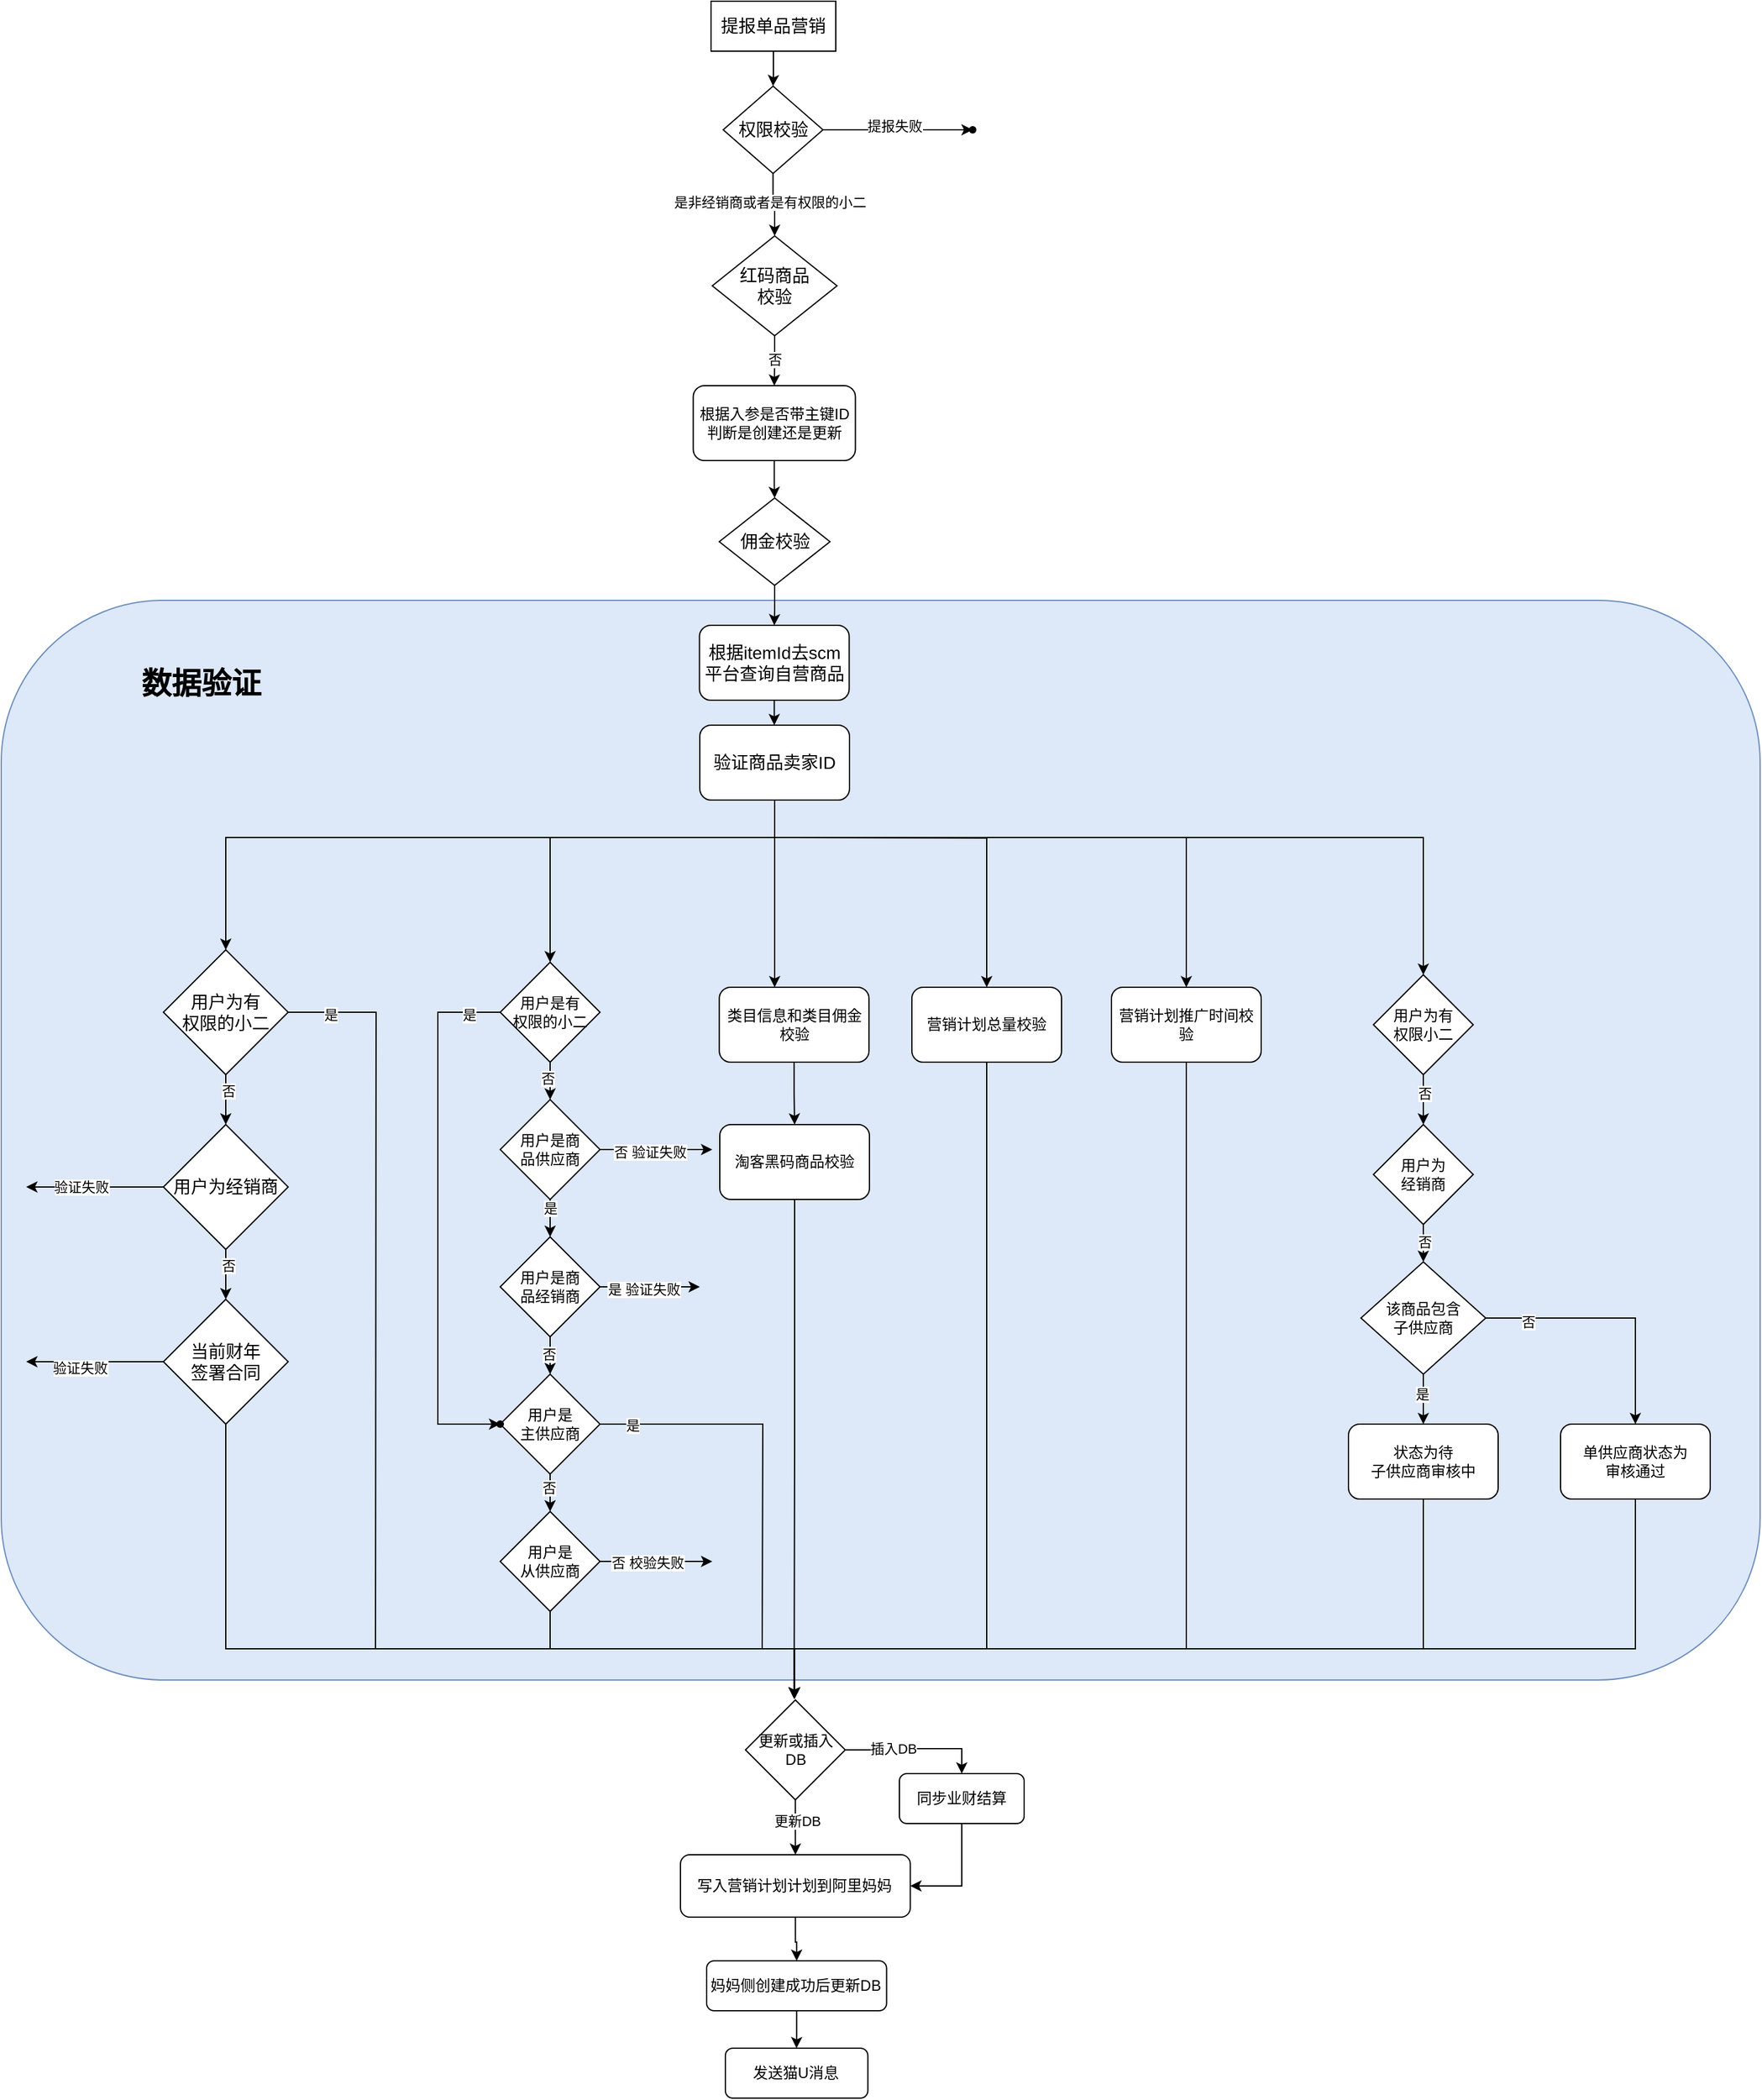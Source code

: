 <mxfile version="22.0.4" type="github">
  <diagram name="第 1 页" id="vyt3zkPWfdMzOAWHLXr0">
    <mxGraphModel dx="2074" dy="1120" grid="1" gridSize="10" guides="1" tooltips="1" connect="1" arrows="1" fold="1" page="1" pageScale="1" pageWidth="4681" pageHeight="3300" math="0" shadow="0">
      <root>
        <mxCell id="0" />
        <mxCell id="1" parent="0" />
        <mxCell id="nDfJRBq8Fqmn5yMmQ9gc-88" value="" style="rounded=1;whiteSpace=wrap;html=1;fillColor=#dde8f8;strokeColor=#6c8ebf;" parent="1" vertex="1">
          <mxGeometry x="400" y="590" width="1410" height="865" as="geometry" />
        </mxCell>
        <mxCell id="nDfJRBq8Fqmn5yMmQ9gc-7" value="" style="edgeStyle=orthogonalEdgeStyle;rounded=0;orthogonalLoop=1;jettySize=auto;html=1;" parent="1" source="nDfJRBq8Fqmn5yMmQ9gc-1" target="nDfJRBq8Fqmn5yMmQ9gc-6" edge="1">
          <mxGeometry relative="1" as="geometry" />
        </mxCell>
        <mxCell id="nDfJRBq8Fqmn5yMmQ9gc-8" value="是非经销商或者是有权限的小二" style="edgeLabel;html=1;align=center;verticalAlign=middle;resizable=0;points=[];" parent="nDfJRBq8Fqmn5yMmQ9gc-7" vertex="1" connectable="0">
          <mxGeometry x="-0.12" y="-3" relative="1" as="geometry">
            <mxPoint as="offset" />
          </mxGeometry>
        </mxCell>
        <mxCell id="nDfJRBq8Fqmn5yMmQ9gc-104" value="" style="edgeStyle=orthogonalEdgeStyle;rounded=0;orthogonalLoop=1;jettySize=auto;html=1;" parent="1" source="nDfJRBq8Fqmn5yMmQ9gc-1" target="nDfJRBq8Fqmn5yMmQ9gc-103" edge="1">
          <mxGeometry relative="1" as="geometry" />
        </mxCell>
        <mxCell id="nDfJRBq8Fqmn5yMmQ9gc-105" value="提报失败" style="edgeLabel;html=1;align=center;verticalAlign=middle;resizable=0;points=[];" parent="nDfJRBq8Fqmn5yMmQ9gc-104" vertex="1" connectable="0">
          <mxGeometry x="-0.051" y="3" relative="1" as="geometry">
            <mxPoint as="offset" />
          </mxGeometry>
        </mxCell>
        <mxCell id="nDfJRBq8Fqmn5yMmQ9gc-1" value="&lt;font style=&quot;font-size: 14px;&quot;&gt;权限校验&lt;/font&gt;" style="rhombus;whiteSpace=wrap;html=1;" parent="1" vertex="1">
          <mxGeometry x="978.74" y="178" width="80" height="70" as="geometry" />
        </mxCell>
        <mxCell id="nDfJRBq8Fqmn5yMmQ9gc-109" value="" style="edgeStyle=orthogonalEdgeStyle;rounded=0;orthogonalLoop=1;jettySize=auto;html=1;" parent="1" source="nDfJRBq8Fqmn5yMmQ9gc-6" target="nDfJRBq8Fqmn5yMmQ9gc-108" edge="1">
          <mxGeometry relative="1" as="geometry" />
        </mxCell>
        <mxCell id="nDfJRBq8Fqmn5yMmQ9gc-110" value="否" style="edgeLabel;html=1;align=center;verticalAlign=middle;resizable=0;points=[];" parent="nDfJRBq8Fqmn5yMmQ9gc-109" vertex="1" connectable="0">
          <mxGeometry x="-0.071" relative="1" as="geometry">
            <mxPoint as="offset" />
          </mxGeometry>
        </mxCell>
        <mxCell id="nDfJRBq8Fqmn5yMmQ9gc-6" value="&lt;font style=&quot;font-size: 14px;&quot;&gt;红码商品&lt;br&gt;校验&lt;/font&gt;" style="rhombus;whiteSpace=wrap;html=1;" parent="1" vertex="1">
          <mxGeometry x="969.99" y="298" width="100" height="80" as="geometry" />
        </mxCell>
        <mxCell id="nDfJRBq8Fqmn5yMmQ9gc-112" value="" style="edgeStyle=orthogonalEdgeStyle;rounded=0;orthogonalLoop=1;jettySize=auto;html=1;" parent="1" source="nDfJRBq8Fqmn5yMmQ9gc-11" target="nDfJRBq8Fqmn5yMmQ9gc-12" edge="1">
          <mxGeometry relative="1" as="geometry" />
        </mxCell>
        <mxCell id="nDfJRBq8Fqmn5yMmQ9gc-11" value="&lt;font style=&quot;&quot;&gt;&lt;font style=&quot;font-size: 14px;&quot;&gt;佣金校验&lt;/font&gt;&lt;br&gt;&lt;/font&gt;" style="rhombus;whiteSpace=wrap;html=1;" parent="1" vertex="1">
          <mxGeometry x="975.61" y="508" width="88.75" height="70" as="geometry" />
        </mxCell>
        <mxCell id="nDfJRBq8Fqmn5yMmQ9gc-113" value="" style="edgeStyle=orthogonalEdgeStyle;rounded=0;orthogonalLoop=1;jettySize=auto;html=1;" parent="1" source="nDfJRBq8Fqmn5yMmQ9gc-12" target="nDfJRBq8Fqmn5yMmQ9gc-13" edge="1">
          <mxGeometry relative="1" as="geometry" />
        </mxCell>
        <mxCell id="nDfJRBq8Fqmn5yMmQ9gc-12" value="&lt;font style=&quot;font-size: 14px;&quot;&gt;根据itemId去scm平台查询自营商品&lt;/font&gt;" style="rounded=1;whiteSpace=wrap;html=1;" parent="1" vertex="1">
          <mxGeometry x="959.74" y="610" width="120" height="60" as="geometry" />
        </mxCell>
        <mxCell id="nDfJRBq8Fqmn5yMmQ9gc-119" value="" style="edgeStyle=orthogonalEdgeStyle;rounded=0;orthogonalLoop=1;jettySize=auto;html=1;entryX=0.5;entryY=0;entryDx=0;entryDy=0;" parent="1" source="nDfJRBq8Fqmn5yMmQ9gc-13" target="nDfJRBq8Fqmn5yMmQ9gc-17" edge="1">
          <mxGeometry relative="1" as="geometry">
            <mxPoint x="1020" y="900" as="targetPoint" />
            <Array as="points">
              <mxPoint x="1020" y="780" />
              <mxPoint x="580" y="780" />
            </Array>
          </mxGeometry>
        </mxCell>
        <mxCell id="nDfJRBq8Fqmn5yMmQ9gc-121" value="" style="edgeStyle=orthogonalEdgeStyle;rounded=0;orthogonalLoop=1;jettySize=auto;html=1;" parent="1" source="nDfJRBq8Fqmn5yMmQ9gc-13" edge="1">
          <mxGeometry relative="1" as="geometry">
            <mxPoint x="840" y="880" as="targetPoint" />
            <Array as="points">
              <mxPoint x="1020" y="780" />
              <mxPoint x="840" y="780" />
            </Array>
          </mxGeometry>
        </mxCell>
        <mxCell id="nDfJRBq8Fqmn5yMmQ9gc-123" value="" style="edgeStyle=orthogonalEdgeStyle;rounded=0;orthogonalLoop=1;jettySize=auto;html=1;entryX=0.5;entryY=0;entryDx=0;entryDy=0;" parent="1" target="nDfJRBq8Fqmn5yMmQ9gc-85" edge="1">
          <mxGeometry relative="1" as="geometry">
            <mxPoint x="1020" y="780" as="sourcePoint" />
            <mxPoint x="1020" y="900" as="targetPoint" />
          </mxGeometry>
        </mxCell>
        <mxCell id="nDfJRBq8Fqmn5yMmQ9gc-125" value="" style="edgeStyle=orthogonalEdgeStyle;rounded=0;orthogonalLoop=1;jettySize=auto;html=1;entryX=0.5;entryY=0;entryDx=0;entryDy=0;" parent="1" source="nDfJRBq8Fqmn5yMmQ9gc-13" target="nDfJRBq8Fqmn5yMmQ9gc-89" edge="1">
          <mxGeometry relative="1" as="geometry">
            <mxPoint x="1020" y="900" as="targetPoint" />
            <Array as="points">
              <mxPoint x="1020" y="780" />
              <mxPoint x="1540" y="780" />
            </Array>
          </mxGeometry>
        </mxCell>
        <mxCell id="nDfJRBq8Fqmn5yMmQ9gc-129" value="" style="edgeStyle=orthogonalEdgeStyle;rounded=0;orthogonalLoop=1;jettySize=auto;html=1;" parent="1" source="nDfJRBq8Fqmn5yMmQ9gc-13" edge="1">
          <mxGeometry relative="1" as="geometry">
            <mxPoint x="1020" y="900" as="targetPoint" />
          </mxGeometry>
        </mxCell>
        <mxCell id="nDfJRBq8Fqmn5yMmQ9gc-131" value="" style="edgeStyle=orthogonalEdgeStyle;rounded=0;orthogonalLoop=1;jettySize=auto;html=1;" parent="1" source="nDfJRBq8Fqmn5yMmQ9gc-13" edge="1">
          <mxGeometry relative="1" as="geometry">
            <mxPoint x="1350" y="900" as="targetPoint" />
            <Array as="points">
              <mxPoint x="1020" y="780" />
              <mxPoint x="1350" y="780" />
            </Array>
          </mxGeometry>
        </mxCell>
        <mxCell id="nDfJRBq8Fqmn5yMmQ9gc-13" value="&lt;font style=&quot;font-size: 14px;&quot;&gt;验证商品卖家ID&lt;/font&gt;" style="rounded=1;whiteSpace=wrap;html=1;" parent="1" vertex="1">
          <mxGeometry x="960" y="690" width="120" height="60" as="geometry" />
        </mxCell>
        <mxCell id="nDfJRBq8Fqmn5yMmQ9gc-20" value="" style="edgeStyle=orthogonalEdgeStyle;rounded=0;orthogonalLoop=1;jettySize=auto;html=1;" parent="1" source="nDfJRBq8Fqmn5yMmQ9gc-17" target="nDfJRBq8Fqmn5yMmQ9gc-18" edge="1">
          <mxGeometry relative="1" as="geometry" />
        </mxCell>
        <mxCell id="nDfJRBq8Fqmn5yMmQ9gc-22" value="否" style="edgeLabel;html=1;align=center;verticalAlign=middle;resizable=0;points=[];" parent="nDfJRBq8Fqmn5yMmQ9gc-20" vertex="1" connectable="0">
          <mxGeometry x="-0.383" y="2" relative="1" as="geometry">
            <mxPoint as="offset" />
          </mxGeometry>
        </mxCell>
        <mxCell id="nDfJRBq8Fqmn5yMmQ9gc-40" value="" style="edgeStyle=orthogonalEdgeStyle;rounded=0;orthogonalLoop=1;jettySize=auto;html=1;endArrow=none;endFill=0;" parent="1" source="nDfJRBq8Fqmn5yMmQ9gc-17" edge="1">
          <mxGeometry relative="1" as="geometry">
            <mxPoint x="700" y="1430" as="targetPoint" />
          </mxGeometry>
        </mxCell>
        <mxCell id="nDfJRBq8Fqmn5yMmQ9gc-41" value="是" style="edgeLabel;html=1;align=center;verticalAlign=middle;resizable=0;points=[];" parent="nDfJRBq8Fqmn5yMmQ9gc-40" vertex="1" connectable="0">
          <mxGeometry x="-0.885" y="-2" relative="1" as="geometry">
            <mxPoint as="offset" />
          </mxGeometry>
        </mxCell>
        <mxCell id="nDfJRBq8Fqmn5yMmQ9gc-17" value="&lt;font style=&quot;font-size: 14px;&quot;&gt;用户为有&lt;br&gt;权限的小二&lt;/font&gt;" style="rhombus;whiteSpace=wrap;html=1;" parent="1" vertex="1">
          <mxGeometry x="530" y="870" width="100" height="100" as="geometry" />
        </mxCell>
        <mxCell id="nDfJRBq8Fqmn5yMmQ9gc-21" value="" style="edgeStyle=orthogonalEdgeStyle;rounded=0;orthogonalLoop=1;jettySize=auto;html=1;" parent="1" source="nDfJRBq8Fqmn5yMmQ9gc-18" target="nDfJRBq8Fqmn5yMmQ9gc-19" edge="1">
          <mxGeometry relative="1" as="geometry" />
        </mxCell>
        <mxCell id="nDfJRBq8Fqmn5yMmQ9gc-24" value="否" style="edgeLabel;html=1;align=center;verticalAlign=middle;resizable=0;points=[];" parent="nDfJRBq8Fqmn5yMmQ9gc-21" vertex="1" connectable="0">
          <mxGeometry x="-0.383" y="2" relative="1" as="geometry">
            <mxPoint as="offset" />
          </mxGeometry>
        </mxCell>
        <mxCell id="nDfJRBq8Fqmn5yMmQ9gc-45" value="" style="edgeStyle=orthogonalEdgeStyle;rounded=0;orthogonalLoop=1;jettySize=auto;html=1;" parent="1" source="nDfJRBq8Fqmn5yMmQ9gc-18" edge="1">
          <mxGeometry relative="1" as="geometry">
            <mxPoint x="420" y="1060" as="targetPoint" />
          </mxGeometry>
        </mxCell>
        <mxCell id="nDfJRBq8Fqmn5yMmQ9gc-46" value="验证失败" style="edgeLabel;html=1;align=center;verticalAlign=middle;resizable=0;points=[];" parent="nDfJRBq8Fqmn5yMmQ9gc-45" vertex="1" connectable="0">
          <mxGeometry x="0.213" y="-1" relative="1" as="geometry">
            <mxPoint as="offset" />
          </mxGeometry>
        </mxCell>
        <mxCell id="nDfJRBq8Fqmn5yMmQ9gc-18" value="&lt;font style=&quot;font-size: 14px;&quot;&gt;用户为经销商&lt;/font&gt;" style="rhombus;whiteSpace=wrap;html=1;" parent="1" vertex="1">
          <mxGeometry x="530" y="1010" width="100" height="100" as="geometry" />
        </mxCell>
        <mxCell id="nDfJRBq8Fqmn5yMmQ9gc-49" value="" style="edgeStyle=orthogonalEdgeStyle;rounded=0;orthogonalLoop=1;jettySize=auto;html=1;" parent="1" source="nDfJRBq8Fqmn5yMmQ9gc-19" edge="1">
          <mxGeometry relative="1" as="geometry">
            <mxPoint x="420" y="1200" as="targetPoint" />
          </mxGeometry>
        </mxCell>
        <mxCell id="nDfJRBq8Fqmn5yMmQ9gc-50" value="验证失败" style="edgeLabel;html=1;align=center;verticalAlign=middle;resizable=0;points=[];" parent="nDfJRBq8Fqmn5yMmQ9gc-49" vertex="1" connectable="0">
          <mxGeometry x="0.23" y="4" relative="1" as="geometry">
            <mxPoint as="offset" />
          </mxGeometry>
        </mxCell>
        <mxCell id="nDfJRBq8Fqmn5yMmQ9gc-139" value="" style="edgeStyle=orthogonalEdgeStyle;rounded=0;orthogonalLoop=1;jettySize=auto;html=1;" parent="1" source="nDfJRBq8Fqmn5yMmQ9gc-19" edge="1">
          <mxGeometry relative="1" as="geometry">
            <mxPoint x="1036" y="1470" as="targetPoint" />
            <Array as="points">
              <mxPoint x="580" y="1430" />
              <mxPoint x="1036" y="1430" />
            </Array>
          </mxGeometry>
        </mxCell>
        <mxCell id="nDfJRBq8Fqmn5yMmQ9gc-19" value="&lt;font style=&quot;font-size: 14px;&quot;&gt;当前财年&lt;br&gt;签署合同&lt;/font&gt;" style="rhombus;whiteSpace=wrap;html=1;" parent="1" vertex="1">
          <mxGeometry x="530" y="1150" width="100" height="100" as="geometry" />
        </mxCell>
        <mxCell id="nDfJRBq8Fqmn5yMmQ9gc-59" value="" style="edgeStyle=orthogonalEdgeStyle;rounded=0;orthogonalLoop=1;jettySize=auto;html=1;" parent="1" source="nDfJRBq8Fqmn5yMmQ9gc-51" target="nDfJRBq8Fqmn5yMmQ9gc-58" edge="1">
          <mxGeometry relative="1" as="geometry" />
        </mxCell>
        <mxCell id="nDfJRBq8Fqmn5yMmQ9gc-60" value="否" style="edgeLabel;html=1;align=center;verticalAlign=middle;resizable=0;points=[];" parent="nDfJRBq8Fqmn5yMmQ9gc-59" vertex="1" connectable="0">
          <mxGeometry x="0.307" y="-2" relative="1" as="geometry">
            <mxPoint as="offset" />
          </mxGeometry>
        </mxCell>
        <mxCell id="nDfJRBq8Fqmn5yMmQ9gc-75" value="" style="edgeStyle=orthogonalEdgeStyle;rounded=0;orthogonalLoop=1;jettySize=auto;html=1;" parent="1" source="nDfJRBq8Fqmn5yMmQ9gc-51" target="nDfJRBq8Fqmn5yMmQ9gc-74" edge="1">
          <mxGeometry relative="1" as="geometry">
            <Array as="points">
              <mxPoint x="750" y="920" />
              <mxPoint x="750" y="1250" />
            </Array>
          </mxGeometry>
        </mxCell>
        <mxCell id="nDfJRBq8Fqmn5yMmQ9gc-76" value="是" style="edgeLabel;html=1;align=center;verticalAlign=middle;resizable=0;points=[];" parent="nDfJRBq8Fqmn5yMmQ9gc-75" vertex="1" connectable="0">
          <mxGeometry x="-0.884" y="2" relative="1" as="geometry">
            <mxPoint as="offset" />
          </mxGeometry>
        </mxCell>
        <mxCell id="nDfJRBq8Fqmn5yMmQ9gc-51" value="用户是有&lt;br&gt;权限的小二" style="rhombus;whiteSpace=wrap;html=1;" parent="1" vertex="1">
          <mxGeometry x="800" y="880" width="80" height="80" as="geometry" />
        </mxCell>
        <mxCell id="nDfJRBq8Fqmn5yMmQ9gc-56" value="" style="edgeStyle=orthogonalEdgeStyle;rounded=0;orthogonalLoop=1;jettySize=auto;html=1;endArrow=none;endFill=0;" parent="1" source="nDfJRBq8Fqmn5yMmQ9gc-52" edge="1">
          <mxGeometry relative="1" as="geometry">
            <mxPoint x="1010" y="1430" as="targetPoint" />
          </mxGeometry>
        </mxCell>
        <mxCell id="nDfJRBq8Fqmn5yMmQ9gc-57" value="是" style="edgeLabel;html=1;align=center;verticalAlign=middle;resizable=0;points=[];" parent="nDfJRBq8Fqmn5yMmQ9gc-56" vertex="1" connectable="0">
          <mxGeometry x="-0.831" y="-1" relative="1" as="geometry">
            <mxPoint as="offset" />
          </mxGeometry>
        </mxCell>
        <mxCell id="nDfJRBq8Fqmn5yMmQ9gc-81" value="" style="edgeStyle=orthogonalEdgeStyle;rounded=0;orthogonalLoop=1;jettySize=auto;html=1;" parent="1" source="nDfJRBq8Fqmn5yMmQ9gc-52" target="nDfJRBq8Fqmn5yMmQ9gc-77" edge="1">
          <mxGeometry relative="1" as="geometry" />
        </mxCell>
        <mxCell id="nDfJRBq8Fqmn5yMmQ9gc-82" value="否" style="edgeLabel;html=1;align=center;verticalAlign=middle;resizable=0;points=[];" parent="nDfJRBq8Fqmn5yMmQ9gc-81" vertex="1" connectable="0">
          <mxGeometry x="0.24" y="-1" relative="1" as="geometry">
            <mxPoint as="offset" />
          </mxGeometry>
        </mxCell>
        <mxCell id="nDfJRBq8Fqmn5yMmQ9gc-52" value="用户是&lt;br&gt;主供应商" style="rhombus;whiteSpace=wrap;html=1;" parent="1" vertex="1">
          <mxGeometry x="800" y="1210" width="80" height="80" as="geometry" />
        </mxCell>
        <mxCell id="nDfJRBq8Fqmn5yMmQ9gc-63" value="" style="edgeStyle=orthogonalEdgeStyle;rounded=0;orthogonalLoop=1;jettySize=auto;html=1;" parent="1" source="nDfJRBq8Fqmn5yMmQ9gc-58" target="nDfJRBq8Fqmn5yMmQ9gc-61" edge="1">
          <mxGeometry relative="1" as="geometry" />
        </mxCell>
        <mxCell id="nDfJRBq8Fqmn5yMmQ9gc-64" value="是" style="edgeLabel;html=1;align=center;verticalAlign=middle;resizable=0;points=[];" parent="nDfJRBq8Fqmn5yMmQ9gc-63" vertex="1" connectable="0">
          <mxGeometry x="-0.733" relative="1" as="geometry">
            <mxPoint as="offset" />
          </mxGeometry>
        </mxCell>
        <mxCell id="nDfJRBq8Fqmn5yMmQ9gc-72" value="" style="edgeStyle=orthogonalEdgeStyle;rounded=0;orthogonalLoop=1;jettySize=auto;html=1;" parent="1" source="nDfJRBq8Fqmn5yMmQ9gc-58" edge="1">
          <mxGeometry relative="1" as="geometry">
            <mxPoint x="970" y="1030" as="targetPoint" />
          </mxGeometry>
        </mxCell>
        <mxCell id="nDfJRBq8Fqmn5yMmQ9gc-73" value="否 验证失败" style="edgeLabel;html=1;align=center;verticalAlign=middle;resizable=0;points=[];" parent="nDfJRBq8Fqmn5yMmQ9gc-72" vertex="1" connectable="0">
          <mxGeometry x="-0.037" y="-2" relative="1" as="geometry">
            <mxPoint x="-4" as="offset" />
          </mxGeometry>
        </mxCell>
        <mxCell id="nDfJRBq8Fqmn5yMmQ9gc-58" value="用户是商&lt;br&gt;品供应商" style="rhombus;whiteSpace=wrap;html=1;" parent="1" vertex="1">
          <mxGeometry x="800" y="990" width="80" height="80" as="geometry" />
        </mxCell>
        <mxCell id="nDfJRBq8Fqmn5yMmQ9gc-65" value="" style="edgeStyle=orthogonalEdgeStyle;rounded=0;orthogonalLoop=1;jettySize=auto;html=1;" parent="1" source="nDfJRBq8Fqmn5yMmQ9gc-61" target="nDfJRBq8Fqmn5yMmQ9gc-52" edge="1">
          <mxGeometry relative="1" as="geometry" />
        </mxCell>
        <mxCell id="nDfJRBq8Fqmn5yMmQ9gc-66" value="否" style="edgeLabel;html=1;align=center;verticalAlign=middle;resizable=0;points=[];" parent="nDfJRBq8Fqmn5yMmQ9gc-65" vertex="1" connectable="0">
          <mxGeometry x="0.347" y="-1" relative="1" as="geometry">
            <mxPoint as="offset" />
          </mxGeometry>
        </mxCell>
        <mxCell id="nDfJRBq8Fqmn5yMmQ9gc-68" value="" style="edgeStyle=orthogonalEdgeStyle;rounded=0;orthogonalLoop=1;jettySize=auto;html=1;" parent="1" source="nDfJRBq8Fqmn5yMmQ9gc-61" edge="1">
          <mxGeometry relative="1" as="geometry">
            <mxPoint x="960" y="1140" as="targetPoint" />
          </mxGeometry>
        </mxCell>
        <mxCell id="nDfJRBq8Fqmn5yMmQ9gc-70" value="是 验证失败" style="edgeLabel;html=1;align=center;verticalAlign=middle;resizable=0;points=[];" parent="nDfJRBq8Fqmn5yMmQ9gc-68" vertex="1" connectable="0">
          <mxGeometry x="-0.329" y="-2" relative="1" as="geometry">
            <mxPoint x="8" as="offset" />
          </mxGeometry>
        </mxCell>
        <mxCell id="nDfJRBq8Fqmn5yMmQ9gc-61" value="用户是商&lt;br&gt;品经销商" style="rhombus;whiteSpace=wrap;html=1;" parent="1" vertex="1">
          <mxGeometry x="800" y="1100" width="80" height="80" as="geometry" />
        </mxCell>
        <mxCell id="nDfJRBq8Fqmn5yMmQ9gc-74" value="" style="shape=waypoint;sketch=0;size=6;pointerEvents=1;points=[];fillColor=default;resizable=0;rotatable=0;perimeter=centerPerimeter;snapToPoint=1;" parent="1" vertex="1">
          <mxGeometry x="790" y="1240" width="20" height="20" as="geometry" />
        </mxCell>
        <mxCell id="nDfJRBq8Fqmn5yMmQ9gc-79" value="" style="edgeStyle=orthogonalEdgeStyle;rounded=0;orthogonalLoop=1;jettySize=auto;html=1;" parent="1" source="nDfJRBq8Fqmn5yMmQ9gc-77" edge="1">
          <mxGeometry relative="1" as="geometry">
            <mxPoint x="970" y="1360" as="targetPoint" />
          </mxGeometry>
        </mxCell>
        <mxCell id="nDfJRBq8Fqmn5yMmQ9gc-80" value="否 校验失败" style="edgeLabel;html=1;align=center;verticalAlign=middle;resizable=0;points=[];" parent="nDfJRBq8Fqmn5yMmQ9gc-79" vertex="1" connectable="0">
          <mxGeometry x="-0.325" y="-1" relative="1" as="geometry">
            <mxPoint x="7" as="offset" />
          </mxGeometry>
        </mxCell>
        <mxCell id="nDfJRBq8Fqmn5yMmQ9gc-136" value="" style="edgeStyle=orthogonalEdgeStyle;rounded=0;orthogonalLoop=1;jettySize=auto;html=1;" parent="1" source="nDfJRBq8Fqmn5yMmQ9gc-77" edge="1">
          <mxGeometry relative="1" as="geometry">
            <mxPoint x="1035.62" y="1470" as="targetPoint" />
            <Array as="points">
              <mxPoint x="840" y="1430" />
              <mxPoint x="1036" y="1430" />
            </Array>
          </mxGeometry>
        </mxCell>
        <mxCell id="nDfJRBq8Fqmn5yMmQ9gc-77" value="用户是&lt;br&gt;从供应商" style="rhombus;whiteSpace=wrap;html=1;" parent="1" vertex="1">
          <mxGeometry x="800" y="1320" width="80" height="80" as="geometry" />
        </mxCell>
        <mxCell id="nDfJRBq8Fqmn5yMmQ9gc-132" value="" style="edgeStyle=orthogonalEdgeStyle;rounded=0;orthogonalLoop=1;jettySize=auto;html=1;" parent="1" source="nDfJRBq8Fqmn5yMmQ9gc-83" target="nDfJRBq8Fqmn5yMmQ9gc-84" edge="1">
          <mxGeometry relative="1" as="geometry" />
        </mxCell>
        <mxCell id="nDfJRBq8Fqmn5yMmQ9gc-83" value="类目信息和类目佣金校验" style="rounded=1;whiteSpace=wrap;html=1;" parent="1" vertex="1">
          <mxGeometry x="975.62" y="900" width="120" height="60" as="geometry" />
        </mxCell>
        <mxCell id="nDfJRBq8Fqmn5yMmQ9gc-134" value="" style="edgeStyle=orthogonalEdgeStyle;rounded=0;orthogonalLoop=1;jettySize=auto;html=1;" parent="1" edge="1">
          <mxGeometry relative="1" as="geometry">
            <mxPoint x="1036" y="1470" as="sourcePoint" />
            <mxPoint x="1035.62" y="1470" as="targetPoint" />
          </mxGeometry>
        </mxCell>
        <mxCell id="nDfJRBq8Fqmn5yMmQ9gc-84" value="淘客黑码商品校验" style="rounded=1;whiteSpace=wrap;html=1;" parent="1" vertex="1">
          <mxGeometry x="976" y="1010" width="120" height="60" as="geometry" />
        </mxCell>
        <mxCell id="nDfJRBq8Fqmn5yMmQ9gc-142" value="" style="edgeStyle=orthogonalEdgeStyle;rounded=0;orthogonalLoop=1;jettySize=auto;html=1;" parent="1" source="nDfJRBq8Fqmn5yMmQ9gc-85" edge="1">
          <mxGeometry relative="1" as="geometry">
            <mxPoint x="1036" y="1470" as="targetPoint" />
            <Array as="points">
              <mxPoint x="1190" y="1430" />
              <mxPoint x="1036" y="1430" />
            </Array>
          </mxGeometry>
        </mxCell>
        <mxCell id="nDfJRBq8Fqmn5yMmQ9gc-85" value="营销计划总量校验" style="rounded=1;whiteSpace=wrap;html=1;" parent="1" vertex="1">
          <mxGeometry x="1130" y="900" width="120" height="60" as="geometry" />
        </mxCell>
        <mxCell id="nDfJRBq8Fqmn5yMmQ9gc-150" value="" style="edgeStyle=orthogonalEdgeStyle;rounded=0;orthogonalLoop=1;jettySize=auto;html=1;" parent="1" source="nDfJRBq8Fqmn5yMmQ9gc-86" edge="1">
          <mxGeometry relative="1" as="geometry">
            <mxPoint x="1035.62" y="1470" as="targetPoint" />
            <Array as="points">
              <mxPoint x="1350" y="1430" />
              <mxPoint x="1036" y="1430" />
            </Array>
          </mxGeometry>
        </mxCell>
        <mxCell id="nDfJRBq8Fqmn5yMmQ9gc-86" value="营销计划推广时间校验" style="rounded=1;whiteSpace=wrap;html=1;" parent="1" vertex="1">
          <mxGeometry x="1290" y="900" width="120" height="60" as="geometry" />
        </mxCell>
        <mxCell id="nDfJRBq8Fqmn5yMmQ9gc-93" value="" style="edgeStyle=orthogonalEdgeStyle;rounded=0;orthogonalLoop=1;jettySize=auto;html=1;" parent="1" source="nDfJRBq8Fqmn5yMmQ9gc-89" target="nDfJRBq8Fqmn5yMmQ9gc-90" edge="1">
          <mxGeometry relative="1" as="geometry" />
        </mxCell>
        <mxCell id="nDfJRBq8Fqmn5yMmQ9gc-94" value="否" style="edgeLabel;html=1;align=center;verticalAlign=middle;resizable=0;points=[];" parent="nDfJRBq8Fqmn5yMmQ9gc-93" vertex="1" connectable="0">
          <mxGeometry x="-0.25" y="1" relative="1" as="geometry">
            <mxPoint as="offset" />
          </mxGeometry>
        </mxCell>
        <mxCell id="nDfJRBq8Fqmn5yMmQ9gc-89" value="用户为有&lt;br&gt;权限小二" style="rhombus;whiteSpace=wrap;html=1;" parent="1" vertex="1">
          <mxGeometry x="1500" y="890" width="80" height="80" as="geometry" />
        </mxCell>
        <mxCell id="nDfJRBq8Fqmn5yMmQ9gc-95" value="" style="edgeStyle=orthogonalEdgeStyle;rounded=0;orthogonalLoop=1;jettySize=auto;html=1;" parent="1" source="nDfJRBq8Fqmn5yMmQ9gc-90" target="nDfJRBq8Fqmn5yMmQ9gc-92" edge="1">
          <mxGeometry relative="1" as="geometry" />
        </mxCell>
        <mxCell id="nDfJRBq8Fqmn5yMmQ9gc-96" value="否" style="edgeLabel;html=1;align=center;verticalAlign=middle;resizable=0;points=[];" parent="nDfJRBq8Fqmn5yMmQ9gc-95" vertex="1" connectable="0">
          <mxGeometry x="0.36" y="1" relative="1" as="geometry">
            <mxPoint as="offset" />
          </mxGeometry>
        </mxCell>
        <mxCell id="nDfJRBq8Fqmn5yMmQ9gc-90" value="用户为&lt;br&gt;经销商" style="rhombus;whiteSpace=wrap;html=1;" parent="1" vertex="1">
          <mxGeometry x="1500" y="1010" width="80" height="80" as="geometry" />
        </mxCell>
        <mxCell id="nDfJRBq8Fqmn5yMmQ9gc-98" value="" style="edgeStyle=orthogonalEdgeStyle;rounded=0;orthogonalLoop=1;jettySize=auto;html=1;" parent="1" source="nDfJRBq8Fqmn5yMmQ9gc-92" target="nDfJRBq8Fqmn5yMmQ9gc-97" edge="1">
          <mxGeometry relative="1" as="geometry" />
        </mxCell>
        <mxCell id="nDfJRBq8Fqmn5yMmQ9gc-99" value="是" style="edgeLabel;html=1;align=center;verticalAlign=middle;resizable=0;points=[];" parent="nDfJRBq8Fqmn5yMmQ9gc-98" vertex="1" connectable="0">
          <mxGeometry x="-0.2" y="-1" relative="1" as="geometry">
            <mxPoint as="offset" />
          </mxGeometry>
        </mxCell>
        <mxCell id="nDfJRBq8Fqmn5yMmQ9gc-101" value="" style="edgeStyle=orthogonalEdgeStyle;rounded=0;orthogonalLoop=1;jettySize=auto;html=1;entryX=0.5;entryY=0;entryDx=0;entryDy=0;" parent="1" source="nDfJRBq8Fqmn5yMmQ9gc-92" target="nDfJRBq8Fqmn5yMmQ9gc-153" edge="1">
          <mxGeometry relative="1" as="geometry">
            <mxPoint x="1710" y="1260" as="targetPoint" />
          </mxGeometry>
        </mxCell>
        <mxCell id="nDfJRBq8Fqmn5yMmQ9gc-152" value="否" style="edgeLabel;html=1;align=center;verticalAlign=middle;resizable=0;points=[];" parent="nDfJRBq8Fqmn5yMmQ9gc-101" vertex="1" connectable="0">
          <mxGeometry x="-0.67" y="-3" relative="1" as="geometry">
            <mxPoint as="offset" />
          </mxGeometry>
        </mxCell>
        <mxCell id="nDfJRBq8Fqmn5yMmQ9gc-92" value="该商品包含&lt;br&gt;子供应商" style="rhombus;whiteSpace=wrap;html=1;" parent="1" vertex="1">
          <mxGeometry x="1490" y="1120" width="100" height="90" as="geometry" />
        </mxCell>
        <mxCell id="nDfJRBq8Fqmn5yMmQ9gc-148" value="" style="edgeStyle=orthogonalEdgeStyle;rounded=0;orthogonalLoop=1;jettySize=auto;html=1;" parent="1" source="nDfJRBq8Fqmn5yMmQ9gc-97" edge="1">
          <mxGeometry relative="1" as="geometry">
            <mxPoint x="1036" y="1470" as="targetPoint" />
            <Array as="points">
              <mxPoint x="1540" y="1430" />
              <mxPoint x="1036" y="1430" />
            </Array>
          </mxGeometry>
        </mxCell>
        <mxCell id="nDfJRBq8Fqmn5yMmQ9gc-97" value="状态为待&lt;br&gt;子供应商审核中" style="rounded=1;whiteSpace=wrap;html=1;" parent="1" vertex="1">
          <mxGeometry x="1480" y="1250" width="120" height="60" as="geometry" />
        </mxCell>
        <mxCell id="nDfJRBq8Fqmn5yMmQ9gc-103" value="" style="shape=waypoint;sketch=0;size=6;pointerEvents=1;points=[];fillColor=default;resizable=0;rotatable=0;perimeter=centerPerimeter;snapToPoint=1;" parent="1" vertex="1">
          <mxGeometry x="1168.74" y="203" width="20" height="20" as="geometry" />
        </mxCell>
        <mxCell id="nDfJRBq8Fqmn5yMmQ9gc-111" value="" style="edgeStyle=orthogonalEdgeStyle;rounded=0;orthogonalLoop=1;jettySize=auto;html=1;" parent="1" source="nDfJRBq8Fqmn5yMmQ9gc-108" target="nDfJRBq8Fqmn5yMmQ9gc-11" edge="1">
          <mxGeometry relative="1" as="geometry" />
        </mxCell>
        <mxCell id="nDfJRBq8Fqmn5yMmQ9gc-108" value="根据入参是否带主键ID判断是创建还是更新" style="rounded=1;whiteSpace=wrap;html=1;" parent="1" vertex="1">
          <mxGeometry x="954.74" y="418" width="129.99" height="60" as="geometry" />
        </mxCell>
        <mxCell id="nDfJRBq8Fqmn5yMmQ9gc-140" value="" style="edgeStyle=orthogonalEdgeStyle;rounded=0;orthogonalLoop=1;jettySize=auto;html=1;" parent="1" edge="1">
          <mxGeometry relative="1" as="geometry">
            <mxPoint x="1036" y="1470" as="sourcePoint" />
            <mxPoint x="1036" y="1470" as="targetPoint" />
          </mxGeometry>
        </mxCell>
        <mxCell id="nDfJRBq8Fqmn5yMmQ9gc-143" value="" style="edgeStyle=orthogonalEdgeStyle;rounded=0;orthogonalLoop=1;jettySize=auto;html=1;" parent="1" edge="1">
          <mxGeometry relative="1" as="geometry">
            <mxPoint x="1035.62" y="1470" as="sourcePoint" />
            <mxPoint x="1036" y="1470" as="targetPoint" />
          </mxGeometry>
        </mxCell>
        <mxCell id="nDfJRBq8Fqmn5yMmQ9gc-151" value="" style="edgeStyle=orthogonalEdgeStyle;rounded=0;orthogonalLoop=1;jettySize=auto;html=1;" parent="1" source="nDfJRBq8Fqmn5yMmQ9gc-84" edge="1">
          <mxGeometry relative="1" as="geometry">
            <mxPoint x="1036" y="1070" as="sourcePoint" />
            <mxPoint x="1035.62" y="1470" as="targetPoint" />
          </mxGeometry>
        </mxCell>
        <mxCell id="nDfJRBq8Fqmn5yMmQ9gc-156" value="" style="edgeStyle=orthogonalEdgeStyle;rounded=0;orthogonalLoop=1;jettySize=auto;html=1;" parent="1" source="nDfJRBq8Fqmn5yMmQ9gc-153" edge="1">
          <mxGeometry relative="1" as="geometry">
            <mxPoint x="1035.62" y="1470" as="targetPoint" />
            <Array as="points">
              <mxPoint x="1710" y="1430" />
              <mxPoint x="1036" y="1430" />
            </Array>
          </mxGeometry>
        </mxCell>
        <mxCell id="nDfJRBq8Fqmn5yMmQ9gc-153" value="单供应商状态为&lt;br&gt;审核通过" style="rounded=1;whiteSpace=wrap;html=1;" parent="1" vertex="1">
          <mxGeometry x="1650" y="1250" width="120" height="60" as="geometry" />
        </mxCell>
        <mxCell id="nDfJRBq8Fqmn5yMmQ9gc-159" value="" style="edgeStyle=orthogonalEdgeStyle;rounded=0;orthogonalLoop=1;jettySize=auto;html=1;" parent="1" source="nDfJRBq8Fqmn5yMmQ9gc-158" target="nDfJRBq8Fqmn5yMmQ9gc-1" edge="1">
          <mxGeometry relative="1" as="geometry" />
        </mxCell>
        <mxCell id="nDfJRBq8Fqmn5yMmQ9gc-158" value="&lt;font style=&quot;font-size: 14px;&quot;&gt;提报单品营销&lt;/font&gt;" style="rounded=0;whiteSpace=wrap;html=1;" parent="1" vertex="1">
          <mxGeometry x="968.99" y="110" width="100" height="40" as="geometry" />
        </mxCell>
        <mxCell id="nDfJRBq8Fqmn5yMmQ9gc-166" value="" style="edgeStyle=orthogonalEdgeStyle;rounded=0;orthogonalLoop=1;jettySize=auto;html=1;" parent="1" source="nDfJRBq8Fqmn5yMmQ9gc-160" target="nDfJRBq8Fqmn5yMmQ9gc-163" edge="1">
          <mxGeometry relative="1" as="geometry" />
        </mxCell>
        <mxCell id="nDfJRBq8Fqmn5yMmQ9gc-160" value="写入营销计划计划到阿里妈妈" style="rounded=1;whiteSpace=wrap;html=1;" parent="1" vertex="1">
          <mxGeometry x="944.49" y="1595" width="184.25" height="50" as="geometry" />
        </mxCell>
        <mxCell id="nDfJRBq8Fqmn5yMmQ9gc-168" value="" style="edgeStyle=orthogonalEdgeStyle;rounded=0;orthogonalLoop=1;jettySize=auto;html=1;" parent="1" source="nDfJRBq8Fqmn5yMmQ9gc-163" edge="1">
          <mxGeometry relative="1" as="geometry">
            <mxPoint x="1037.54" y="1750" as="targetPoint" />
          </mxGeometry>
        </mxCell>
        <mxCell id="nDfJRBq8Fqmn5yMmQ9gc-163" value="妈妈侧创建成功后更新DB" style="rounded=1;whiteSpace=wrap;html=1;" parent="1" vertex="1">
          <mxGeometry x="965.49" y="1680" width="144.25" height="40" as="geometry" />
        </mxCell>
        <mxCell id="nDfJRBq8Fqmn5yMmQ9gc-164" value="发送猫U消息" style="rounded=1;whiteSpace=wrap;html=1;" parent="1" vertex="1">
          <mxGeometry x="980.49" y="1750" width="114.25" height="40" as="geometry" />
        </mxCell>
        <mxCell id="nDfJRBq8Fqmn5yMmQ9gc-169" value="&lt;font style=&quot;font-size: 24px;&quot;&gt;数据验证&lt;/font&gt;" style="text;align=center;fontStyle=1;verticalAlign=middle;spacingLeft=3;spacingRight=3;strokeColor=none;rotatable=0;points=[[0,0.5],[1,0.5]];portConstraint=eastwest;html=1;" parent="1" vertex="1">
          <mxGeometry x="520" y="644" width="80" height="26" as="geometry" />
        </mxCell>
        <mxCell id="MacHm9U2kt2BCit0HbeN-3" value="" style="edgeStyle=orthogonalEdgeStyle;rounded=0;orthogonalLoop=1;jettySize=auto;html=1;" edge="1" parent="1" source="MacHm9U2kt2BCit0HbeN-1" target="nDfJRBq8Fqmn5yMmQ9gc-160">
          <mxGeometry relative="1" as="geometry" />
        </mxCell>
        <mxCell id="MacHm9U2kt2BCit0HbeN-4" value="更新DB" style="edgeLabel;html=1;align=center;verticalAlign=middle;resizable=0;points=[];" vertex="1" connectable="0" parent="MacHm9U2kt2BCit0HbeN-3">
          <mxGeometry x="-0.244" y="1" relative="1" as="geometry">
            <mxPoint as="offset" />
          </mxGeometry>
        </mxCell>
        <mxCell id="MacHm9U2kt2BCit0HbeN-6" value="" style="edgeStyle=orthogonalEdgeStyle;rounded=0;orthogonalLoop=1;jettySize=auto;html=1;entryX=0.5;entryY=0;entryDx=0;entryDy=0;" edge="1" parent="1" source="MacHm9U2kt2BCit0HbeN-1" target="MacHm9U2kt2BCit0HbeN-2">
          <mxGeometry relative="1" as="geometry">
            <mxPoint x="1196.62" y="1511" as="targetPoint" />
          </mxGeometry>
        </mxCell>
        <mxCell id="MacHm9U2kt2BCit0HbeN-7" value="插入DB" style="edgeLabel;html=1;align=center;verticalAlign=middle;resizable=0;points=[];" vertex="1" connectable="0" parent="MacHm9U2kt2BCit0HbeN-6">
          <mxGeometry x="-0.466" relative="1" as="geometry">
            <mxPoint x="9" as="offset" />
          </mxGeometry>
        </mxCell>
        <mxCell id="MacHm9U2kt2BCit0HbeN-1" value="更新或插入&lt;br&gt;DB" style="rhombus;whiteSpace=wrap;html=1;" vertex="1" parent="1">
          <mxGeometry x="996.62" y="1471" width="80" height="80" as="geometry" />
        </mxCell>
        <mxCell id="MacHm9U2kt2BCit0HbeN-9" value="" style="edgeStyle=orthogonalEdgeStyle;rounded=0;orthogonalLoop=1;jettySize=auto;html=1;entryX=1;entryY=0.5;entryDx=0;entryDy=0;" edge="1" parent="1" source="MacHm9U2kt2BCit0HbeN-2" target="nDfJRBq8Fqmn5yMmQ9gc-160">
          <mxGeometry relative="1" as="geometry">
            <mxPoint x="1170" y="1655" as="targetPoint" />
          </mxGeometry>
        </mxCell>
        <mxCell id="MacHm9U2kt2BCit0HbeN-2" value="同步业财结算" style="rounded=1;whiteSpace=wrap;html=1;" vertex="1" parent="1">
          <mxGeometry x="1120" y="1530" width="100" height="40" as="geometry" />
        </mxCell>
      </root>
    </mxGraphModel>
  </diagram>
</mxfile>
